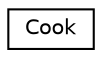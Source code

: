 digraph "Graphical Class Hierarchy"
{
  edge [fontname="Helvetica",fontsize="10",labelfontname="Helvetica",labelfontsize="10"];
  node [fontname="Helvetica",fontsize="10",shape=record];
  rankdir="LR";
  Node1 [label="Cook",height=0.2,width=0.4,color="black", fillcolor="white", style="filled",URL="$classCook.html"];
}
